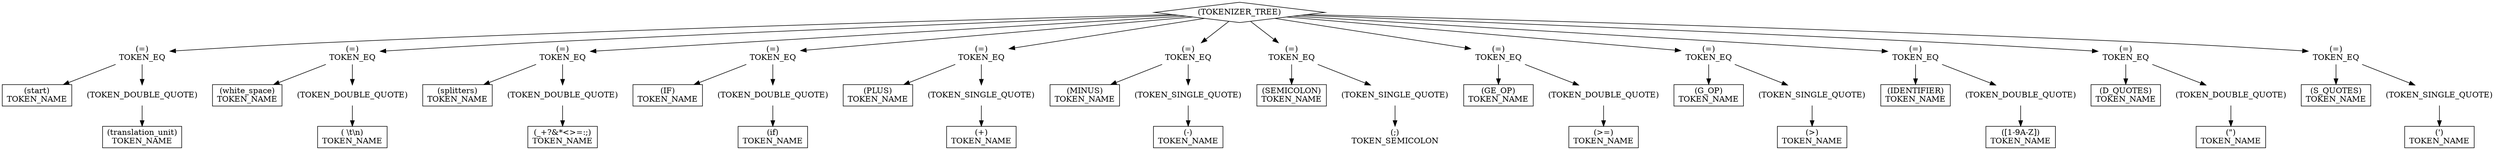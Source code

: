 digraph G{
	graph [dpi=50];

	n94417501236336 [shape="diamond" color="black" label="(TOKENIZER_TREE)\n"]
	n94417501237536 [shape="none" color="black" label="(=)\nTOKEN_EQ"]
	n94417501237120 [shape="rectangle" color="black" label="(start)\nTOKEN_NAME"]
	n94417501238352 [shape="none" color="black" label="(TOKEN_DOUBLE_QUOTE)\n"]
	n94417501237984 [shape="rectangle" color="black" label="(translation_unit)\nTOKEN_NAME"]
	n94417501239168 [shape="none" color="black" label="(=)\nTOKEN_EQ"]
	n94417501238800 [shape="rectangle" color="black" label="(white_space)\nTOKEN_NAME"]
	n94417501239984 [shape="none" color="black" label="(TOKEN_DOUBLE_QUOTE)\n"]
	n94417501239616 [shape="rectangle" color="black" label="( \\t\\n)\nTOKEN_NAME"]
	n94417501240848 [shape="none" color="black" label="(=)\nTOKEN_EQ"]
	n94417501240432 [shape="rectangle" color="black" label="(splitters)\nTOKEN_NAME"]
	n94417501241664 [shape="none" color="black" label="(TOKEN_DOUBLE_QUOTE)\n"]
	n94417501241296 [shape="rectangle" color="black" label="(_+?&*<>=:;)\nTOKEN_NAME"]
	n94417501242480 [shape="none" color="black" label="(=)\nTOKEN_EQ"]
	n94417501242112 [shape="rectangle" color="black" label="(IF)\nTOKEN_NAME"]
	n94417501243296 [shape="none" color="black" label="(TOKEN_DOUBLE_QUOTE)\n"]
	n94417501242928 [shape="rectangle" color="black" label="(if)\nTOKEN_NAME"]
	n94417501244192 [shape="none" color="black" label="(=)\nTOKEN_EQ"]
	n94417501243744 [shape="rectangle" color="black" label="(PLUS)\nTOKEN_NAME"]
	n94417501245008 [shape="none" color="black" label="(TOKEN_SINGLE_QUOTE)\n"]
	n94417501244640 [shape="rectangle" color="black" label="(+)\nTOKEN_NAME"]
	n94417501245824 [shape="none" color="black" label="(=)\nTOKEN_EQ"]
	n94417501245456 [shape="rectangle" color="black" label="(MINUS)\nTOKEN_NAME"]
	n94417501246640 [shape="none" color="black" label="(TOKEN_SINGLE_QUOTE)\n"]
	n94417501246272 [shape="rectangle" color="black" label="(-)\nTOKEN_NAME"]
	n94417501247456 [shape="none" color="black" label="(=)\nTOKEN_EQ"]
	n94417501247088 [shape="rectangle" color="black" label="(SEMICOLON)\nTOKEN_NAME"]
	n94417501248272 [shape="none" color="black" label="(TOKEN_SINGLE_QUOTE)\n"]
	n94417501247904 [shape="none" color="black" label="(;)\nTOKEN_SEMICOLON"]
	n94417501249088 [shape="none" color="black" label="(=)\nTOKEN_EQ"]
	n94417501248720 [shape="rectangle" color="black" label="(GE_OP)\nTOKEN_NAME"]
	n94417501249904 [shape="none" color="black" label="(TOKEN_DOUBLE_QUOTE)\n"]
	n94417501249536 [shape="rectangle" color="black" label="(>=)\nTOKEN_NAME"]
	n94417501250864 [shape="none" color="black" label="(=)\nTOKEN_EQ"]
	n94417501250352 [shape="rectangle" color="black" label="(G_OP)\nTOKEN_NAME"]
	n94417501251680 [shape="none" color="black" label="(TOKEN_SINGLE_QUOTE)\n"]
	n94417501251312 [shape="rectangle" color="black" label="(>)\nTOKEN_NAME"]
	n94417501252496 [shape="none" color="black" label="(=)\nTOKEN_EQ"]
	n94417501252128 [shape="rectangle" color="black" label="(IDENTIFIER)\nTOKEN_NAME"]
	n94417501253312 [shape="none" color="black" label="(TOKEN_DOUBLE_QUOTE)\n"]
	n94417501252944 [shape="rectangle" color="black" label="([1-9A-Z])\nTOKEN_NAME"]
	n94417501254128 [shape="none" color="black" label="(=)\nTOKEN_EQ"]
	n94417501253760 [shape="rectangle" color="black" label="(D_QUOTES)\nTOKEN_NAME"]
	n94417501254944 [shape="none" color="black" label="(TOKEN_DOUBLE_QUOTE)\n"]
	n94417501254576 [shape="rectangle" color="black" label="(\")\nTOKEN_NAME"]
	n94417501255760 [shape="none" color="black" label="(=)\nTOKEN_EQ"]
	n94417501255392 [shape="rectangle" color="black" label="(S_QUOTES)\nTOKEN_NAME"]
	n94417501256576 [shape="none" color="black" label="(TOKEN_SINGLE_QUOTE)\n"]
	n94417501256208 [shape="rectangle" color="black" label="(\')\nTOKEN_NAME"]

	n94417501236336 -> n94417501237536
	n94417501236336 -> n94417501239168
	n94417501236336 -> n94417501240848
	n94417501236336 -> n94417501242480
	n94417501236336 -> n94417501244192
	n94417501236336 -> n94417501245824
	n94417501236336 -> n94417501247456
	n94417501236336 -> n94417501249088
	n94417501236336 -> n94417501250864
	n94417501236336 -> n94417501252496
	n94417501236336 -> n94417501254128
	n94417501236336 -> n94417501255760
	n94417501237536 -> n94417501237120
	n94417501237536 -> n94417501238352
	n94417501238352 -> n94417501237984
	n94417501239168 -> n94417501238800
	n94417501239168 -> n94417501239984
	n94417501239984 -> n94417501239616
	n94417501240848 -> n94417501240432
	n94417501240848 -> n94417501241664
	n94417501241664 -> n94417501241296
	n94417501242480 -> n94417501242112
	n94417501242480 -> n94417501243296
	n94417501243296 -> n94417501242928
	n94417501244192 -> n94417501243744
	n94417501244192 -> n94417501245008
	n94417501245008 -> n94417501244640
	n94417501245824 -> n94417501245456
	n94417501245824 -> n94417501246640
	n94417501246640 -> n94417501246272
	n94417501247456 -> n94417501247088
	n94417501247456 -> n94417501248272
	n94417501248272 -> n94417501247904
	n94417501249088 -> n94417501248720
	n94417501249088 -> n94417501249904
	n94417501249904 -> n94417501249536
	n94417501250864 -> n94417501250352
	n94417501250864 -> n94417501251680
	n94417501251680 -> n94417501251312
	n94417501252496 -> n94417501252128
	n94417501252496 -> n94417501253312
	n94417501253312 -> n94417501252944
	n94417501254128 -> n94417501253760
	n94417501254128 -> n94417501254944
	n94417501254944 -> n94417501254576
	n94417501255760 -> n94417501255392
	n94417501255760 -> n94417501256576
	n94417501256576 -> n94417501256208
}

